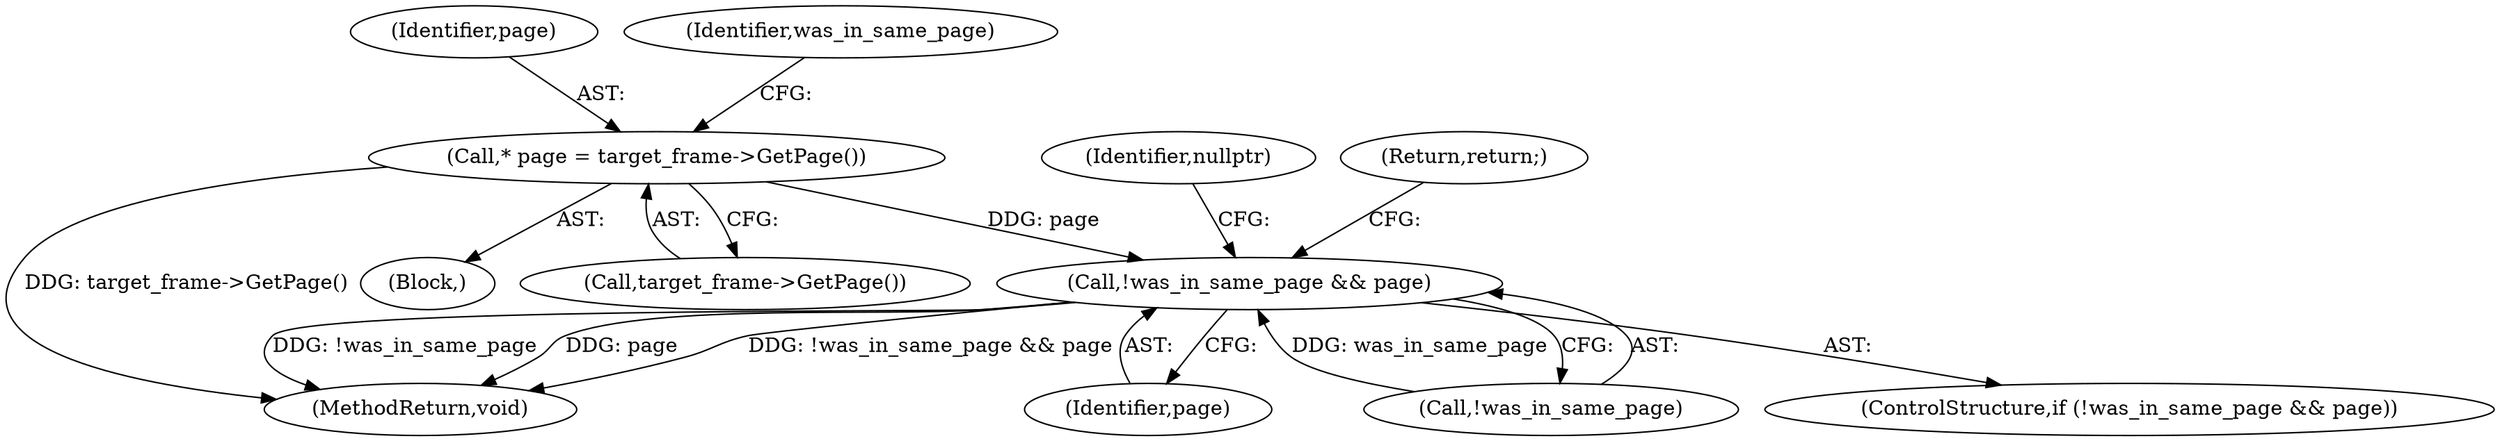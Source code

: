 digraph "0_Chrome_36f801fdbec07d116a6f4f07bb363f10897d6a51_5@pointer" {
"1000174" [label="(Call,* page = target_frame->GetPage())"];
"1000178" [label="(Call,!was_in_same_page && page)"];
"1000181" [label="(Identifier,page)"];
"1000155" [label="(Block,)"];
"1000177" [label="(ControlStructure,if (!was_in_same_page && page))"];
"1000303" [label="(MethodReturn,void)"];
"1000178" [label="(Call,!was_in_same_page && page)"];
"1000176" [label="(Call,target_frame->GetPage())"];
"1000184" [label="(Return,return;)"];
"1000183" [label="(Identifier,nullptr)"];
"1000175" [label="(Identifier,page)"];
"1000174" [label="(Call,* page = target_frame->GetPage())"];
"1000179" [label="(Call,!was_in_same_page)"];
"1000180" [label="(Identifier,was_in_same_page)"];
"1000174" -> "1000155"  [label="AST: "];
"1000174" -> "1000176"  [label="CFG: "];
"1000175" -> "1000174"  [label="AST: "];
"1000176" -> "1000174"  [label="AST: "];
"1000180" -> "1000174"  [label="CFG: "];
"1000174" -> "1000303"  [label="DDG: target_frame->GetPage()"];
"1000174" -> "1000178"  [label="DDG: page"];
"1000178" -> "1000177"  [label="AST: "];
"1000178" -> "1000179"  [label="CFG: "];
"1000178" -> "1000181"  [label="CFG: "];
"1000179" -> "1000178"  [label="AST: "];
"1000181" -> "1000178"  [label="AST: "];
"1000183" -> "1000178"  [label="CFG: "];
"1000184" -> "1000178"  [label="CFG: "];
"1000178" -> "1000303"  [label="DDG: !was_in_same_page && page"];
"1000178" -> "1000303"  [label="DDG: !was_in_same_page"];
"1000178" -> "1000303"  [label="DDG: page"];
"1000179" -> "1000178"  [label="DDG: was_in_same_page"];
}
